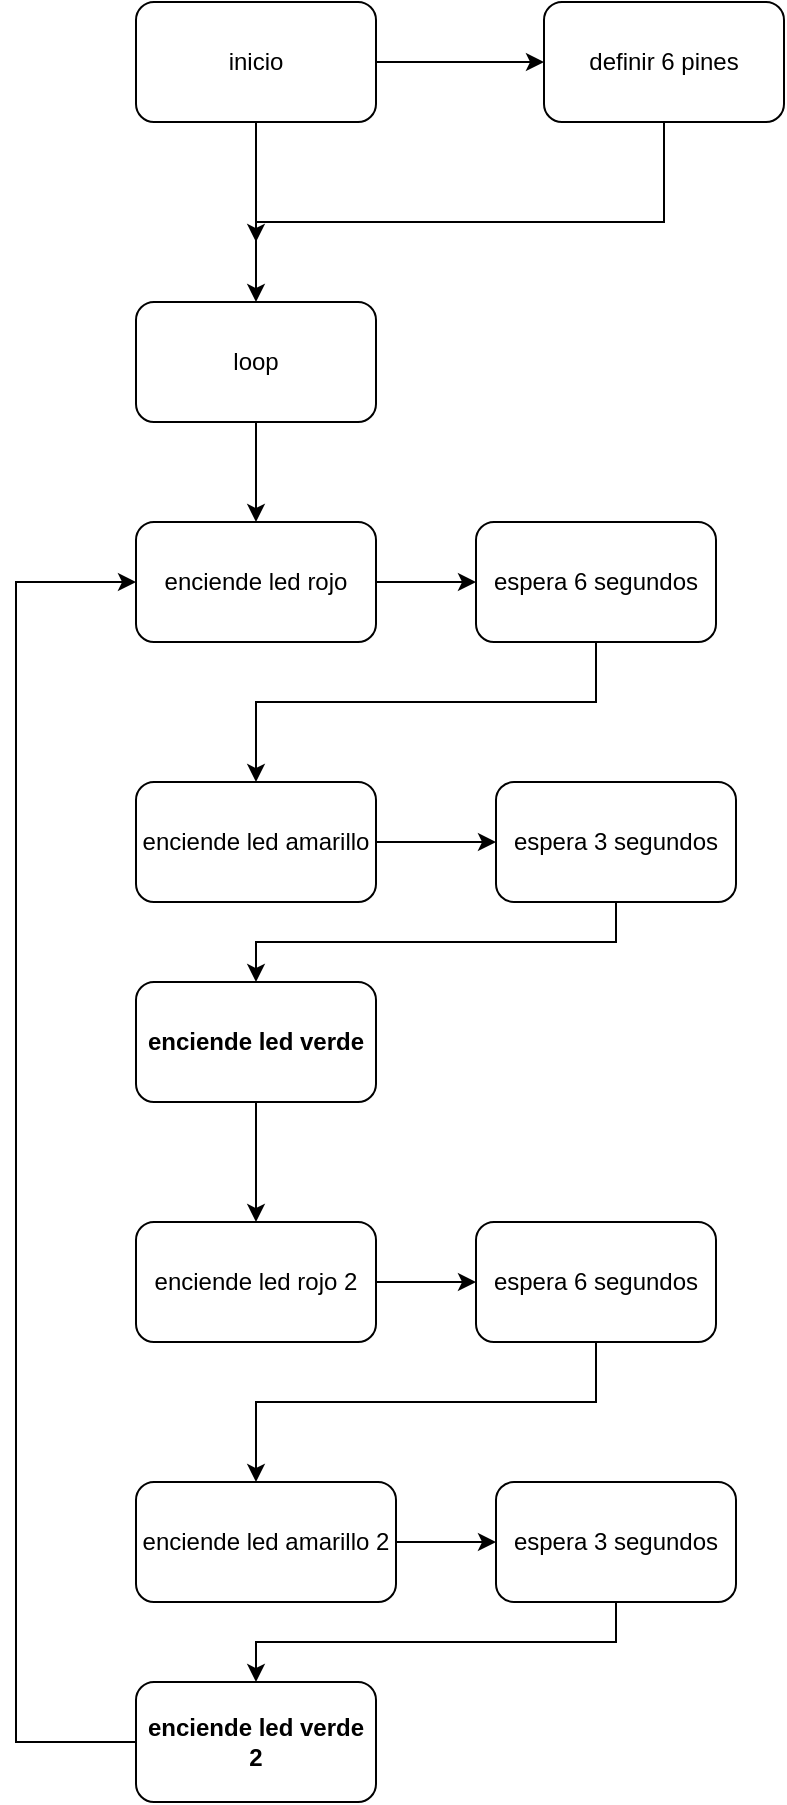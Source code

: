 <mxfile version="13.7.3" type="github">
  <diagram id="KB32Bpzx1HNIWIFh3gn_" name="Page-1">
    <mxGraphModel dx="526" dy="450" grid="1" gridSize="10" guides="1" tooltips="1" connect="1" arrows="1" fold="1" page="1" pageScale="1" pageWidth="827" pageHeight="1169" math="0" shadow="0">
      <root>
        <mxCell id="0" />
        <mxCell id="1" parent="0" />
        <mxCell id="O3o37u2ekzVFeCQ_OCCV-4" style="edgeStyle=orthogonalEdgeStyle;rounded=0;orthogonalLoop=1;jettySize=auto;html=1;entryX=0.5;entryY=0;entryDx=0;entryDy=0;" edge="1" parent="1" source="O3o37u2ekzVFeCQ_OCCV-1" target="O3o37u2ekzVFeCQ_OCCV-3">
          <mxGeometry relative="1" as="geometry" />
        </mxCell>
        <mxCell id="O3o37u2ekzVFeCQ_OCCV-5" style="edgeStyle=orthogonalEdgeStyle;rounded=0;orthogonalLoop=1;jettySize=auto;html=1;entryX=0;entryY=0.5;entryDx=0;entryDy=0;" edge="1" parent="1" source="O3o37u2ekzVFeCQ_OCCV-1" target="O3o37u2ekzVFeCQ_OCCV-2">
          <mxGeometry relative="1" as="geometry" />
        </mxCell>
        <mxCell id="O3o37u2ekzVFeCQ_OCCV-1" value="inicio" style="rounded=1;whiteSpace=wrap;html=1;" vertex="1" parent="1">
          <mxGeometry x="90" y="120" width="120" height="60" as="geometry" />
        </mxCell>
        <mxCell id="O3o37u2ekzVFeCQ_OCCV-6" style="edgeStyle=orthogonalEdgeStyle;rounded=0;orthogonalLoop=1;jettySize=auto;html=1;" edge="1" parent="1" source="O3o37u2ekzVFeCQ_OCCV-2">
          <mxGeometry relative="1" as="geometry">
            <mxPoint x="150" y="240" as="targetPoint" />
            <Array as="points">
              <mxPoint x="354" y="230" />
              <mxPoint x="150" y="230" />
            </Array>
          </mxGeometry>
        </mxCell>
        <mxCell id="O3o37u2ekzVFeCQ_OCCV-2" value="definir 6 pines" style="rounded=1;whiteSpace=wrap;html=1;" vertex="1" parent="1">
          <mxGeometry x="294" y="120" width="120" height="60" as="geometry" />
        </mxCell>
        <mxCell id="O3o37u2ekzVFeCQ_OCCV-14" style="edgeStyle=orthogonalEdgeStyle;rounded=0;orthogonalLoop=1;jettySize=auto;html=1;entryX=0.5;entryY=0;entryDx=0;entryDy=0;" edge="1" parent="1" source="O3o37u2ekzVFeCQ_OCCV-3" target="O3o37u2ekzVFeCQ_OCCV-7">
          <mxGeometry relative="1" as="geometry" />
        </mxCell>
        <mxCell id="O3o37u2ekzVFeCQ_OCCV-3" value="loop" style="rounded=1;whiteSpace=wrap;html=1;" vertex="1" parent="1">
          <mxGeometry x="90" y="270" width="120" height="60" as="geometry" />
        </mxCell>
        <mxCell id="O3o37u2ekzVFeCQ_OCCV-15" style="edgeStyle=orthogonalEdgeStyle;rounded=0;orthogonalLoop=1;jettySize=auto;html=1;entryX=0;entryY=0.5;entryDx=0;entryDy=0;" edge="1" parent="1" source="O3o37u2ekzVFeCQ_OCCV-7" target="O3o37u2ekzVFeCQ_OCCV-8">
          <mxGeometry relative="1" as="geometry" />
        </mxCell>
        <mxCell id="O3o37u2ekzVFeCQ_OCCV-7" value="enciende led rojo" style="rounded=1;whiteSpace=wrap;html=1;" vertex="1" parent="1">
          <mxGeometry x="90" y="380" width="120" height="60" as="geometry" />
        </mxCell>
        <mxCell id="O3o37u2ekzVFeCQ_OCCV-16" style="edgeStyle=orthogonalEdgeStyle;rounded=0;orthogonalLoop=1;jettySize=auto;html=1;" edge="1" parent="1" source="O3o37u2ekzVFeCQ_OCCV-8" target="O3o37u2ekzVFeCQ_OCCV-10">
          <mxGeometry relative="1" as="geometry">
            <Array as="points">
              <mxPoint x="320" y="470" />
              <mxPoint x="150" y="470" />
            </Array>
          </mxGeometry>
        </mxCell>
        <mxCell id="O3o37u2ekzVFeCQ_OCCV-8" value="espera 6 segundos" style="rounded=1;whiteSpace=wrap;html=1;" vertex="1" parent="1">
          <mxGeometry x="260" y="380" width="120" height="60" as="geometry" />
        </mxCell>
        <mxCell id="O3o37u2ekzVFeCQ_OCCV-18" style="edgeStyle=orthogonalEdgeStyle;rounded=0;orthogonalLoop=1;jettySize=auto;html=1;entryX=0.5;entryY=0;entryDx=0;entryDy=0;" edge="1" parent="1" source="O3o37u2ekzVFeCQ_OCCV-9" target="O3o37u2ekzVFeCQ_OCCV-11">
          <mxGeometry relative="1" as="geometry">
            <Array as="points">
              <mxPoint x="330" y="590" />
              <mxPoint x="150" y="590" />
            </Array>
          </mxGeometry>
        </mxCell>
        <mxCell id="O3o37u2ekzVFeCQ_OCCV-9" value="espera 3 segundos" style="rounded=1;whiteSpace=wrap;html=1;" vertex="1" parent="1">
          <mxGeometry x="270" y="510" width="120" height="60" as="geometry" />
        </mxCell>
        <mxCell id="O3o37u2ekzVFeCQ_OCCV-17" style="edgeStyle=orthogonalEdgeStyle;rounded=0;orthogonalLoop=1;jettySize=auto;html=1;entryX=0;entryY=0.5;entryDx=0;entryDy=0;" edge="1" parent="1" source="O3o37u2ekzVFeCQ_OCCV-10" target="O3o37u2ekzVFeCQ_OCCV-9">
          <mxGeometry relative="1" as="geometry" />
        </mxCell>
        <mxCell id="O3o37u2ekzVFeCQ_OCCV-10" value="enciende led amarillo" style="rounded=1;whiteSpace=wrap;html=1;" vertex="1" parent="1">
          <mxGeometry x="90" y="510" width="120" height="60" as="geometry" />
        </mxCell>
        <mxCell id="O3o37u2ekzVFeCQ_OCCV-42" style="edgeStyle=orthogonalEdgeStyle;rounded=0;orthogonalLoop=1;jettySize=auto;html=1;" edge="1" parent="1" source="O3o37u2ekzVFeCQ_OCCV-11" target="O3o37u2ekzVFeCQ_OCCV-32">
          <mxGeometry relative="1" as="geometry" />
        </mxCell>
        <mxCell id="O3o37u2ekzVFeCQ_OCCV-11" value="enciende led verde" style="rounded=1;whiteSpace=wrap;html=1;fontStyle=1" vertex="1" parent="1">
          <mxGeometry x="90" y="610" width="120" height="60" as="geometry" />
        </mxCell>
        <mxCell id="O3o37u2ekzVFeCQ_OCCV-31" style="edgeStyle=orthogonalEdgeStyle;rounded=0;orthogonalLoop=1;jettySize=auto;html=1;entryX=0;entryY=0.5;entryDx=0;entryDy=0;" edge="1" parent="1" source="O3o37u2ekzVFeCQ_OCCV-32" target="O3o37u2ekzVFeCQ_OCCV-34">
          <mxGeometry relative="1" as="geometry" />
        </mxCell>
        <mxCell id="O3o37u2ekzVFeCQ_OCCV-32" value="enciende led rojo 2" style="rounded=1;whiteSpace=wrap;html=1;" vertex="1" parent="1">
          <mxGeometry x="90" y="730" width="120" height="60" as="geometry" />
        </mxCell>
        <mxCell id="O3o37u2ekzVFeCQ_OCCV-33" style="edgeStyle=orthogonalEdgeStyle;rounded=0;orthogonalLoop=1;jettySize=auto;html=1;" edge="1" parent="1" source="O3o37u2ekzVFeCQ_OCCV-34" target="O3o37u2ekzVFeCQ_OCCV-38">
          <mxGeometry relative="1" as="geometry">
            <Array as="points">
              <mxPoint x="320" y="820" />
              <mxPoint x="150" y="820" />
            </Array>
          </mxGeometry>
        </mxCell>
        <mxCell id="O3o37u2ekzVFeCQ_OCCV-34" value="espera 6 segundos" style="rounded=1;whiteSpace=wrap;html=1;" vertex="1" parent="1">
          <mxGeometry x="260" y="730" width="120" height="60" as="geometry" />
        </mxCell>
        <mxCell id="O3o37u2ekzVFeCQ_OCCV-35" style="edgeStyle=orthogonalEdgeStyle;rounded=0;orthogonalLoop=1;jettySize=auto;html=1;entryX=0.5;entryY=0;entryDx=0;entryDy=0;" edge="1" parent="1" source="O3o37u2ekzVFeCQ_OCCV-36" target="O3o37u2ekzVFeCQ_OCCV-40">
          <mxGeometry relative="1" as="geometry">
            <Array as="points">
              <mxPoint x="330" y="940" />
              <mxPoint x="150" y="940" />
            </Array>
          </mxGeometry>
        </mxCell>
        <mxCell id="O3o37u2ekzVFeCQ_OCCV-36" value="espera 3 segundos" style="rounded=1;whiteSpace=wrap;html=1;" vertex="1" parent="1">
          <mxGeometry x="270" y="860" width="120" height="60" as="geometry" />
        </mxCell>
        <mxCell id="O3o37u2ekzVFeCQ_OCCV-37" style="edgeStyle=orthogonalEdgeStyle;rounded=0;orthogonalLoop=1;jettySize=auto;html=1;entryX=0;entryY=0.5;entryDx=0;entryDy=0;" edge="1" parent="1" source="O3o37u2ekzVFeCQ_OCCV-38" target="O3o37u2ekzVFeCQ_OCCV-36">
          <mxGeometry relative="1" as="geometry" />
        </mxCell>
        <mxCell id="O3o37u2ekzVFeCQ_OCCV-38" value="enciende led amarillo 2" style="rounded=1;whiteSpace=wrap;html=1;" vertex="1" parent="1">
          <mxGeometry x="90" y="860" width="130" height="60" as="geometry" />
        </mxCell>
        <mxCell id="O3o37u2ekzVFeCQ_OCCV-43" style="edgeStyle=orthogonalEdgeStyle;rounded=0;orthogonalLoop=1;jettySize=auto;html=1;" edge="1" parent="1" source="O3o37u2ekzVFeCQ_OCCV-40" target="O3o37u2ekzVFeCQ_OCCV-7">
          <mxGeometry relative="1" as="geometry">
            <Array as="points">
              <mxPoint x="30" y="990" />
              <mxPoint x="30" y="410" />
            </Array>
          </mxGeometry>
        </mxCell>
        <mxCell id="O3o37u2ekzVFeCQ_OCCV-40" value="enciende led verde 2" style="rounded=1;whiteSpace=wrap;html=1;fontStyle=1" vertex="1" parent="1">
          <mxGeometry x="90" y="960" width="120" height="60" as="geometry" />
        </mxCell>
      </root>
    </mxGraphModel>
  </diagram>
</mxfile>
